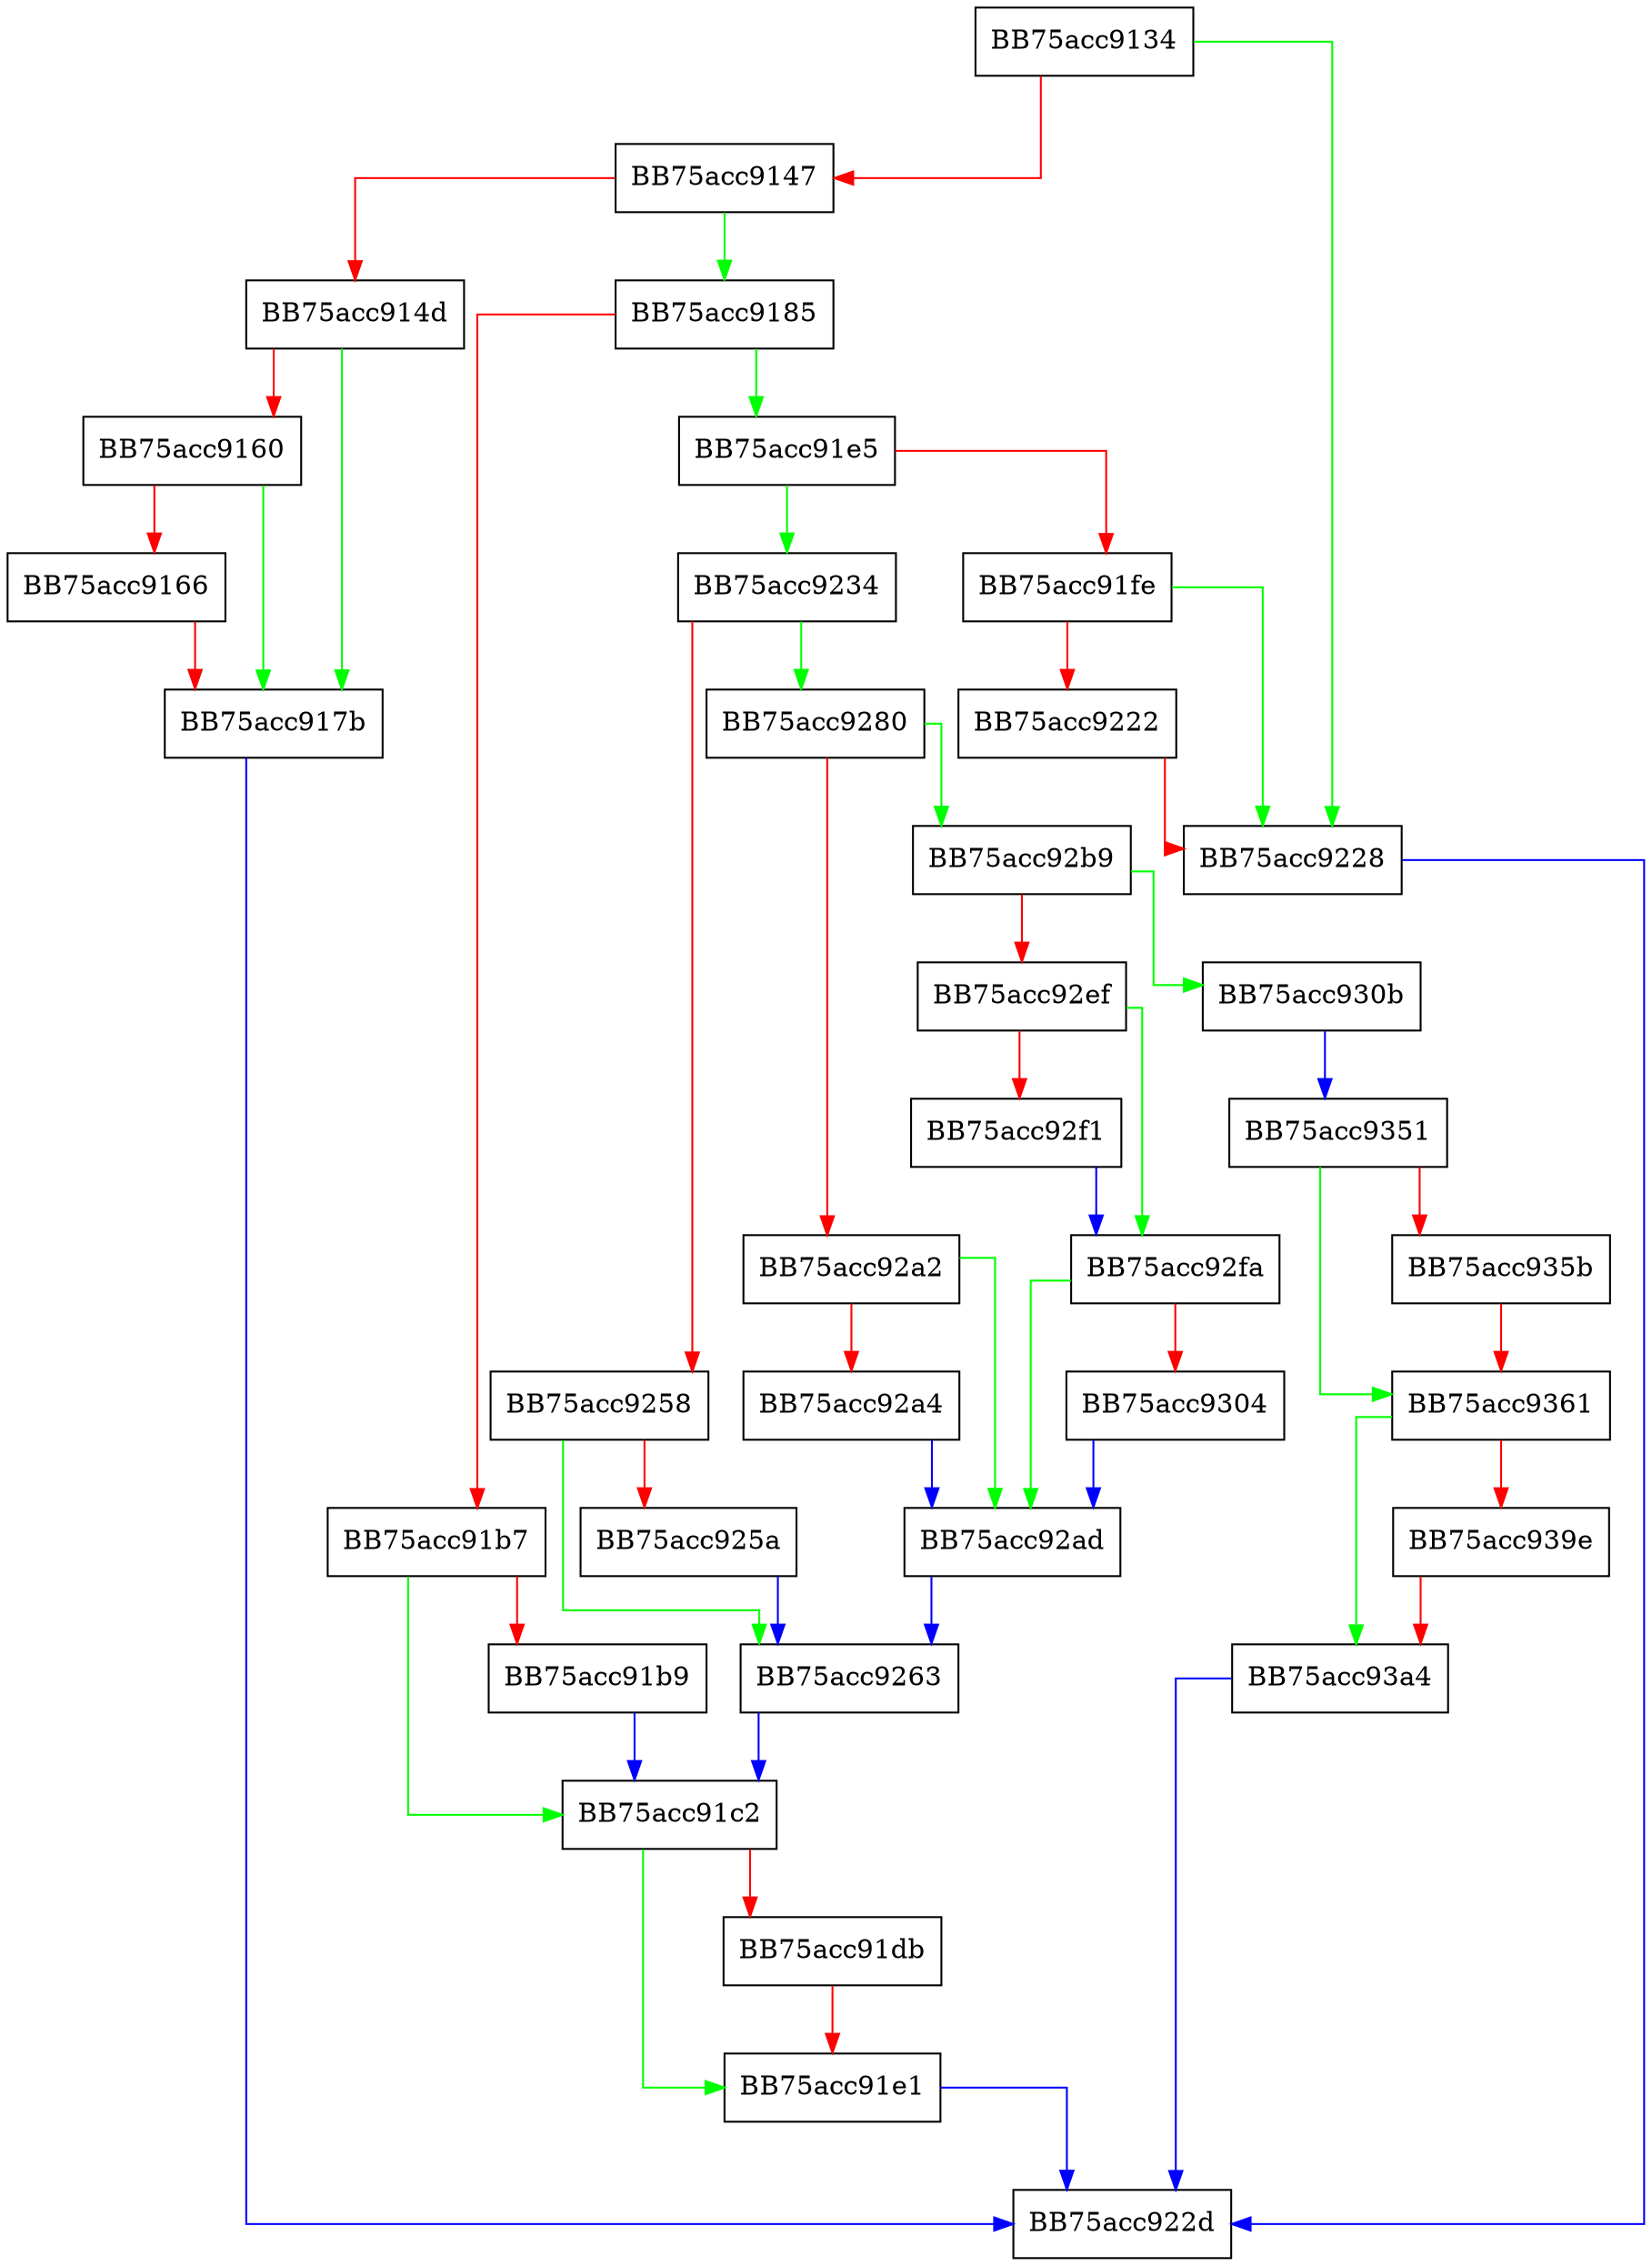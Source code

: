 digraph CreateSampleReader {
  node [shape="box"];
  graph [splines=ortho];
  BB75acc9134 -> BB75acc9228 [color="green"];
  BB75acc9134 -> BB75acc9147 [color="red"];
  BB75acc9147 -> BB75acc9185 [color="green"];
  BB75acc9147 -> BB75acc914d [color="red"];
  BB75acc914d -> BB75acc917b [color="green"];
  BB75acc914d -> BB75acc9160 [color="red"];
  BB75acc9160 -> BB75acc917b [color="green"];
  BB75acc9160 -> BB75acc9166 [color="red"];
  BB75acc9166 -> BB75acc917b [color="red"];
  BB75acc917b -> BB75acc922d [color="blue"];
  BB75acc9185 -> BB75acc91e5 [color="green"];
  BB75acc9185 -> BB75acc91b7 [color="red"];
  BB75acc91b7 -> BB75acc91c2 [color="green"];
  BB75acc91b7 -> BB75acc91b9 [color="red"];
  BB75acc91b9 -> BB75acc91c2 [color="blue"];
  BB75acc91c2 -> BB75acc91e1 [color="green"];
  BB75acc91c2 -> BB75acc91db [color="red"];
  BB75acc91db -> BB75acc91e1 [color="red"];
  BB75acc91e1 -> BB75acc922d [color="blue"];
  BB75acc91e5 -> BB75acc9234 [color="green"];
  BB75acc91e5 -> BB75acc91fe [color="red"];
  BB75acc91fe -> BB75acc9228 [color="green"];
  BB75acc91fe -> BB75acc9222 [color="red"];
  BB75acc9222 -> BB75acc9228 [color="red"];
  BB75acc9228 -> BB75acc922d [color="blue"];
  BB75acc9234 -> BB75acc9280 [color="green"];
  BB75acc9234 -> BB75acc9258 [color="red"];
  BB75acc9258 -> BB75acc9263 [color="green"];
  BB75acc9258 -> BB75acc925a [color="red"];
  BB75acc925a -> BB75acc9263 [color="blue"];
  BB75acc9263 -> BB75acc91c2 [color="blue"];
  BB75acc9280 -> BB75acc92b9 [color="green"];
  BB75acc9280 -> BB75acc92a2 [color="red"];
  BB75acc92a2 -> BB75acc92ad [color="green"];
  BB75acc92a2 -> BB75acc92a4 [color="red"];
  BB75acc92a4 -> BB75acc92ad [color="blue"];
  BB75acc92ad -> BB75acc9263 [color="blue"];
  BB75acc92b9 -> BB75acc930b [color="green"];
  BB75acc92b9 -> BB75acc92ef [color="red"];
  BB75acc92ef -> BB75acc92fa [color="green"];
  BB75acc92ef -> BB75acc92f1 [color="red"];
  BB75acc92f1 -> BB75acc92fa [color="blue"];
  BB75acc92fa -> BB75acc92ad [color="green"];
  BB75acc92fa -> BB75acc9304 [color="red"];
  BB75acc9304 -> BB75acc92ad [color="blue"];
  BB75acc930b -> BB75acc9351 [color="blue"];
  BB75acc9351 -> BB75acc9361 [color="green"];
  BB75acc9351 -> BB75acc935b [color="red"];
  BB75acc935b -> BB75acc9361 [color="red"];
  BB75acc9361 -> BB75acc93a4 [color="green"];
  BB75acc9361 -> BB75acc939e [color="red"];
  BB75acc939e -> BB75acc93a4 [color="red"];
  BB75acc93a4 -> BB75acc922d [color="blue"];
}